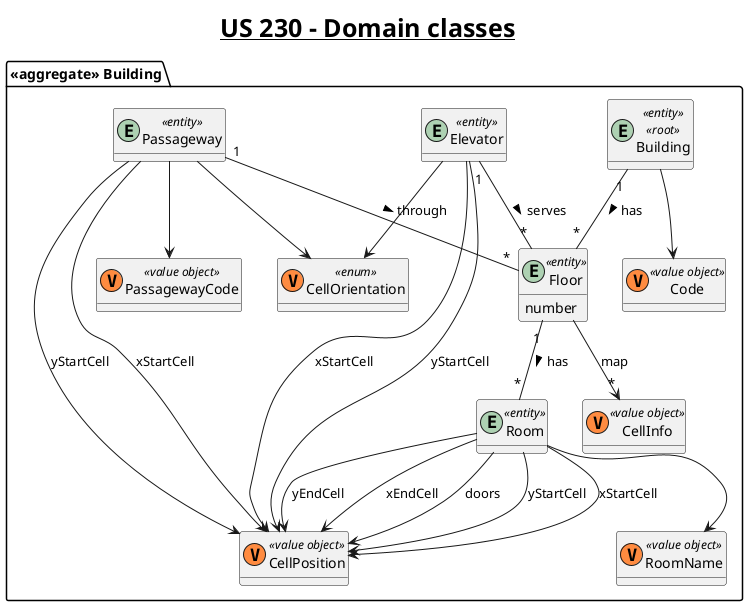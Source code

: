 @startuml

skinparam titleFontSize 25
title <u>US 230 - Domain classes</u>

hide methods
skinparam classAttributeIconSize 0

'Building aggregate
package "<<aggregate>> Building" {
    entity Building <<entity>> <<root>>
    class Code <<(V, #FF8B40) value object>>

    entity Floor <<entity>> {
        number
    }
    class CellInfo <<(V, #FF8B40) value object>>

    entity Elevator <<entity>>

    entity Passageway <<entity>>
    class PassagewayCode <<(V, #FF8B40) value object>>

    class CellOrientation <<(V, #FF8B40) enum>>

    entity Room <<entity>>
    class RoomName <<(V, #FF8B40) value object>>

    class CellPosition <<(V, #FF8B40) value object>>
}

Building --> Code

Floor --> "*" CellInfo : map

Room --> RoomName
Room --> CellPosition : yStartCell
Room --> CellPosition : xStartCell
Room --> CellPosition : yEndCell
Room --> CellPosition : xEndCell
Room --> CellPosition : doors

Elevator --> CellOrientation
Elevator --> CellPosition : xStartCell
Elevator --> CellPosition : yStartCell

Passageway --> PassagewayCode
Passageway --> CellOrientation
Passageway --> CellPosition : xStartCell
Passageway --> CellPosition : yStartCell

Building "1" -- "*" Floor : has >

Elevator "1" -- "*" Floor : serves >

Passageway "1" -- "*" Floor : through >

Floor "1" -- "*" Room : has >

@enduml
